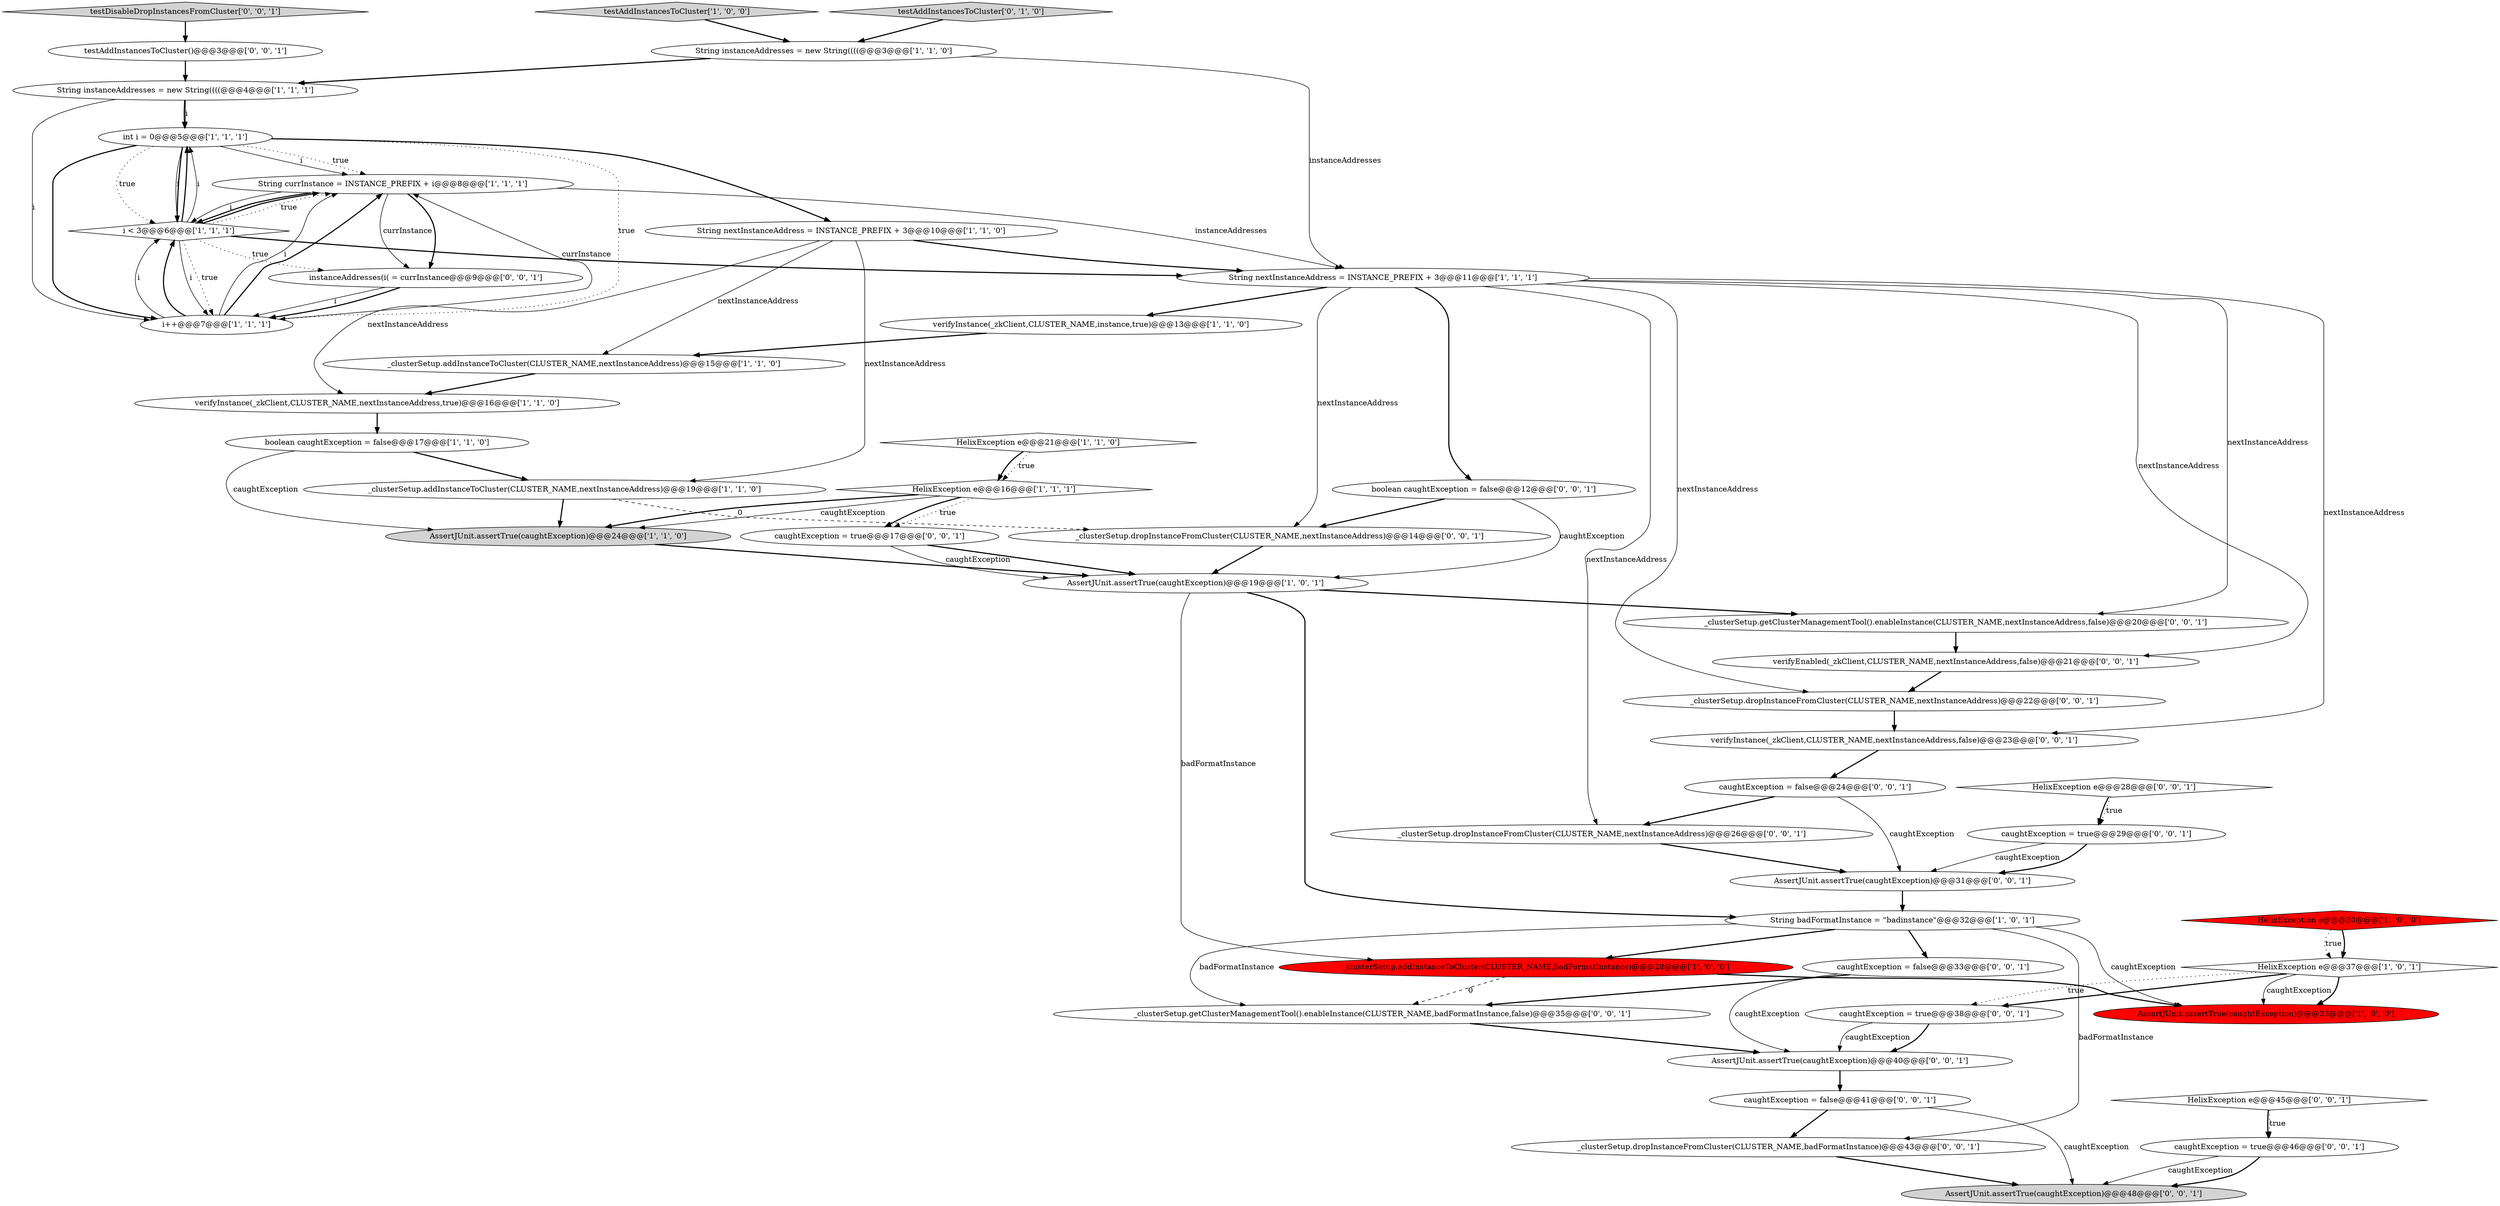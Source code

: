 digraph {
22 [style = filled, label = "testAddInstancesToCluster['1', '0', '0']", fillcolor = lightgray, shape = diamond image = "AAA0AAABBB1BBB"];
28 [style = filled, label = "testDisableDropInstancesFromCluster['0', '0', '1']", fillcolor = lightgray, shape = diamond image = "AAA0AAABBB3BBB"];
30 [style = filled, label = "_clusterSetup.dropInstanceFromCluster(CLUSTER_NAME,nextInstanceAddress)@@@26@@@['0', '0', '1']", fillcolor = white, shape = ellipse image = "AAA0AAABBB3BBB"];
45 [style = filled, label = "AssertJUnit.assertTrue(caughtException)@@@40@@@['0', '0', '1']", fillcolor = white, shape = ellipse image = "AAA0AAABBB3BBB"];
16 [style = filled, label = "AssertJUnit.assertTrue(caughtException)@@@33@@@['1', '0', '0']", fillcolor = red, shape = ellipse image = "AAA1AAABBB1BBB"];
33 [style = filled, label = "caughtException = true@@@17@@@['0', '0', '1']", fillcolor = white, shape = ellipse image = "AAA0AAABBB3BBB"];
26 [style = filled, label = "_clusterSetup.dropInstanceFromCluster(CLUSTER_NAME,nextInstanceAddress)@@@14@@@['0', '0', '1']", fillcolor = white, shape = ellipse image = "AAA0AAABBB3BBB"];
42 [style = filled, label = "HelixException e@@@28@@@['0', '0', '1']", fillcolor = white, shape = diamond image = "AAA0AAABBB3BBB"];
36 [style = filled, label = "_clusterSetup.dropInstanceFromCluster(CLUSTER_NAME,badFormatInstance)@@@43@@@['0', '0', '1']", fillcolor = white, shape = ellipse image = "AAA0AAABBB3BBB"];
23 [style = filled, label = "testAddInstancesToCluster['0', '1', '0']", fillcolor = lightgray, shape = diamond image = "AAA0AAABBB2BBB"];
9 [style = filled, label = "String instanceAddresses = new String((((@@@4@@@['1', '1', '1']", fillcolor = white, shape = ellipse image = "AAA0AAABBB1BBB"];
7 [style = filled, label = "String currInstance = INSTANCE_PREFIX + i@@@8@@@['1', '1', '1']", fillcolor = white, shape = ellipse image = "AAA0AAABBB1BBB"];
10 [style = filled, label = "HelixException e@@@30@@@['1', '0', '0']", fillcolor = red, shape = diamond image = "AAA1AAABBB1BBB"];
13 [style = filled, label = "AssertJUnit.assertTrue(caughtException)@@@19@@@['1', '0', '1']", fillcolor = white, shape = ellipse image = "AAA0AAABBB1BBB"];
21 [style = filled, label = "int i = 0@@@5@@@['1', '1', '1']", fillcolor = white, shape = ellipse image = "AAA0AAABBB1BBB"];
27 [style = filled, label = "caughtException = false@@@41@@@['0', '0', '1']", fillcolor = white, shape = ellipse image = "AAA0AAABBB3BBB"];
35 [style = filled, label = "AssertJUnit.assertTrue(caughtException)@@@31@@@['0', '0', '1']", fillcolor = white, shape = ellipse image = "AAA0AAABBB3BBB"];
31 [style = filled, label = "_clusterSetup.getClusterManagementTool().enableInstance(CLUSTER_NAME,nextInstanceAddress,false)@@@20@@@['0', '0', '1']", fillcolor = white, shape = ellipse image = "AAA0AAABBB3BBB"];
15 [style = filled, label = "boolean caughtException = false@@@17@@@['1', '1', '0']", fillcolor = white, shape = ellipse image = "AAA0AAABBB1BBB"];
12 [style = filled, label = "AssertJUnit.assertTrue(caughtException)@@@24@@@['1', '1', '0']", fillcolor = lightgray, shape = ellipse image = "AAA0AAABBB1BBB"];
41 [style = filled, label = "_clusterSetup.dropInstanceFromCluster(CLUSTER_NAME,nextInstanceAddress)@@@22@@@['0', '0', '1']", fillcolor = white, shape = ellipse image = "AAA0AAABBB3BBB"];
40 [style = filled, label = "verifyEnabled(_zkClient,CLUSTER_NAME,nextInstanceAddress,false)@@@21@@@['0', '0', '1']", fillcolor = white, shape = ellipse image = "AAA0AAABBB3BBB"];
39 [style = filled, label = "testAddInstancesToCluster()@@@3@@@['0', '0', '1']", fillcolor = white, shape = ellipse image = "AAA0AAABBB3BBB"];
46 [style = filled, label = "verifyInstance(_zkClient,CLUSTER_NAME,nextInstanceAddress,false)@@@23@@@['0', '0', '1']", fillcolor = white, shape = ellipse image = "AAA0AAABBB3BBB"];
6 [style = filled, label = "_clusterSetup.addInstanceToCluster(CLUSTER_NAME,badFormatInstance)@@@28@@@['1', '0', '0']", fillcolor = red, shape = ellipse image = "AAA1AAABBB1BBB"];
38 [style = filled, label = "caughtException = true@@@46@@@['0', '0', '1']", fillcolor = white, shape = ellipse image = "AAA0AAABBB3BBB"];
5 [style = filled, label = "verifyInstance(_zkClient,CLUSTER_NAME,nextInstanceAddress,true)@@@16@@@['1', '1', '0']", fillcolor = white, shape = ellipse image = "AAA0AAABBB1BBB"];
43 [style = filled, label = "AssertJUnit.assertTrue(caughtException)@@@48@@@['0', '0', '1']", fillcolor = lightgray, shape = ellipse image = "AAA0AAABBB3BBB"];
2 [style = filled, label = "verifyInstance(_zkClient,CLUSTER_NAME,instance,true)@@@13@@@['1', '1', '0']", fillcolor = white, shape = ellipse image = "AAA0AAABBB1BBB"];
47 [style = filled, label = "caughtException = true@@@29@@@['0', '0', '1']", fillcolor = white, shape = ellipse image = "AAA0AAABBB3BBB"];
18 [style = filled, label = "String nextInstanceAddress = INSTANCE_PREFIX + 3@@@11@@@['1', '1', '1']", fillcolor = white, shape = ellipse image = "AAA0AAABBB1BBB"];
11 [style = filled, label = "i++@@@7@@@['1', '1', '1']", fillcolor = white, shape = ellipse image = "AAA0AAABBB1BBB"];
1 [style = filled, label = "_clusterSetup.addInstanceToCluster(CLUSTER_NAME,nextInstanceAddress)@@@15@@@['1', '1', '0']", fillcolor = white, shape = ellipse image = "AAA0AAABBB1BBB"];
32 [style = filled, label = "caughtException = false@@@24@@@['0', '0', '1']", fillcolor = white, shape = ellipse image = "AAA0AAABBB3BBB"];
24 [style = filled, label = "caughtException = false@@@33@@@['0', '0', '1']", fillcolor = white, shape = ellipse image = "AAA0AAABBB3BBB"];
17 [style = filled, label = "String instanceAddresses = new String((((@@@3@@@['1', '1', '0']", fillcolor = white, shape = ellipse image = "AAA0AAABBB1BBB"];
29 [style = filled, label = "HelixException e@@@45@@@['0', '0', '1']", fillcolor = white, shape = diamond image = "AAA0AAABBB3BBB"];
20 [style = filled, label = "HelixException e@@@16@@@['1', '1', '1']", fillcolor = white, shape = diamond image = "AAA0AAABBB1BBB"];
37 [style = filled, label = "_clusterSetup.getClusterManagementTool().enableInstance(CLUSTER_NAME,badFormatInstance,false)@@@35@@@['0', '0', '1']", fillcolor = white, shape = ellipse image = "AAA0AAABBB3BBB"];
34 [style = filled, label = "boolean caughtException = false@@@12@@@['0', '0', '1']", fillcolor = white, shape = ellipse image = "AAA0AAABBB3BBB"];
3 [style = filled, label = "i < 3@@@6@@@['1', '1', '1']", fillcolor = white, shape = diamond image = "AAA0AAABBB1BBB"];
8 [style = filled, label = "String nextInstanceAddress = INSTANCE_PREFIX + 3@@@10@@@['1', '1', '0']", fillcolor = white, shape = ellipse image = "AAA0AAABBB1BBB"];
0 [style = filled, label = "HelixException e@@@37@@@['1', '0', '1']", fillcolor = white, shape = diamond image = "AAA0AAABBB1BBB"];
25 [style = filled, label = "instanceAddresses(i( = currInstance@@@9@@@['0', '0', '1']", fillcolor = white, shape = ellipse image = "AAA0AAABBB3BBB"];
44 [style = filled, label = "caughtException = true@@@38@@@['0', '0', '1']", fillcolor = white, shape = ellipse image = "AAA0AAABBB3BBB"];
4 [style = filled, label = "String badFormatInstance = \"badinstance\"@@@32@@@['1', '0', '1']", fillcolor = white, shape = ellipse image = "AAA0AAABBB1BBB"];
14 [style = filled, label = "HelixException e@@@21@@@['1', '1', '0']", fillcolor = white, shape = diamond image = "AAA0AAABBB1BBB"];
19 [style = filled, label = "_clusterSetup.addInstanceToCluster(CLUSTER_NAME,nextInstanceAddress)@@@19@@@['1', '1', '0']", fillcolor = white, shape = ellipse image = "AAA0AAABBB1BBB"];
1->5 [style = bold, label=""];
38->43 [style = solid, label="caughtException"];
42->47 [style = dotted, label="true"];
21->11 [style = dotted, label="true"];
7->3 [style = solid, label="i"];
39->9 [style = bold, label=""];
17->9 [style = bold, label=""];
17->18 [style = solid, label="instanceAddresses"];
45->27 [style = bold, label=""];
21->8 [style = bold, label=""];
27->43 [style = solid, label="caughtException"];
5->15 [style = bold, label=""];
8->1 [style = solid, label="nextInstanceAddress"];
3->25 [style = dotted, label="true"];
0->16 [style = solid, label="caughtException"];
3->18 [style = bold, label=""];
34->26 [style = bold, label=""];
11->7 [style = solid, label="currInstance"];
21->7 [style = dotted, label="true"];
9->21 [style = bold, label=""];
31->40 [style = bold, label=""];
23->17 [style = bold, label=""];
24->45 [style = solid, label="caughtException"];
13->31 [style = bold, label=""];
14->20 [style = bold, label=""];
21->3 [style = bold, label=""];
3->7 [style = dotted, label="true"];
0->44 [style = dotted, label="true"];
19->12 [style = bold, label=""];
8->18 [style = bold, label=""];
18->46 [style = solid, label="nextInstanceAddress"];
3->21 [style = solid, label="i"];
11->3 [style = solid, label="i"];
6->37 [style = dashed, label="0"];
33->13 [style = bold, label=""];
26->13 [style = bold, label=""];
25->11 [style = solid, label="i"];
21->11 [style = bold, label=""];
3->7 [style = bold, label=""];
8->5 [style = solid, label="nextInstanceAddress"];
10->0 [style = bold, label=""];
7->18 [style = solid, label="instanceAddresses"];
47->35 [style = solid, label="caughtException"];
22->17 [style = bold, label=""];
10->0 [style = dotted, label="true"];
41->46 [style = bold, label=""];
37->45 [style = bold, label=""];
0->44 [style = bold, label=""];
29->38 [style = bold, label=""];
44->45 [style = bold, label=""];
9->21 [style = solid, label="i"];
13->6 [style = solid, label="badFormatInstance"];
36->43 [style = bold, label=""];
0->16 [style = bold, label=""];
4->24 [style = bold, label=""];
2->1 [style = bold, label=""];
18->34 [style = bold, label=""];
28->39 [style = bold, label=""];
42->47 [style = bold, label=""];
18->41 [style = solid, label="nextInstanceAddress"];
4->16 [style = solid, label="caughtException"];
15->19 [style = bold, label=""];
32->30 [style = bold, label=""];
21->7 [style = solid, label="i"];
18->40 [style = solid, label="nextInstanceAddress"];
34->13 [style = solid, label="caughtException"];
44->45 [style = solid, label="caughtException"];
12->13 [style = bold, label=""];
18->30 [style = solid, label="nextInstanceAddress"];
4->36 [style = solid, label="badFormatInstance"];
30->35 [style = bold, label=""];
32->35 [style = solid, label="caughtException"];
20->33 [style = dotted, label="true"];
8->19 [style = solid, label="nextInstanceAddress"];
19->26 [style = dashed, label="0"];
11->3 [style = bold, label=""];
4->37 [style = solid, label="badFormatInstance"];
21->3 [style = dotted, label="true"];
3->21 [style = bold, label=""];
46->32 [style = bold, label=""];
38->43 [style = bold, label=""];
3->11 [style = dotted, label="true"];
27->36 [style = bold, label=""];
15->12 [style = solid, label="caughtException"];
4->6 [style = bold, label=""];
7->25 [style = solid, label="currInstance"];
29->38 [style = dotted, label="true"];
11->7 [style = solid, label="i"];
18->2 [style = bold, label=""];
47->35 [style = bold, label=""];
35->4 [style = bold, label=""];
7->3 [style = bold, label=""];
20->33 [style = bold, label=""];
9->11 [style = solid, label="i"];
14->20 [style = dotted, label="true"];
18->26 [style = solid, label="nextInstanceAddress"];
20->12 [style = solid, label="caughtException"];
6->16 [style = bold, label=""];
25->11 [style = bold, label=""];
20->12 [style = bold, label=""];
40->41 [style = bold, label=""];
24->37 [style = bold, label=""];
7->25 [style = bold, label=""];
3->11 [style = solid, label="i"];
21->3 [style = solid, label="i"];
18->31 [style = solid, label="nextInstanceAddress"];
11->7 [style = bold, label=""];
13->4 [style = bold, label=""];
33->13 [style = solid, label="caughtException"];
}
